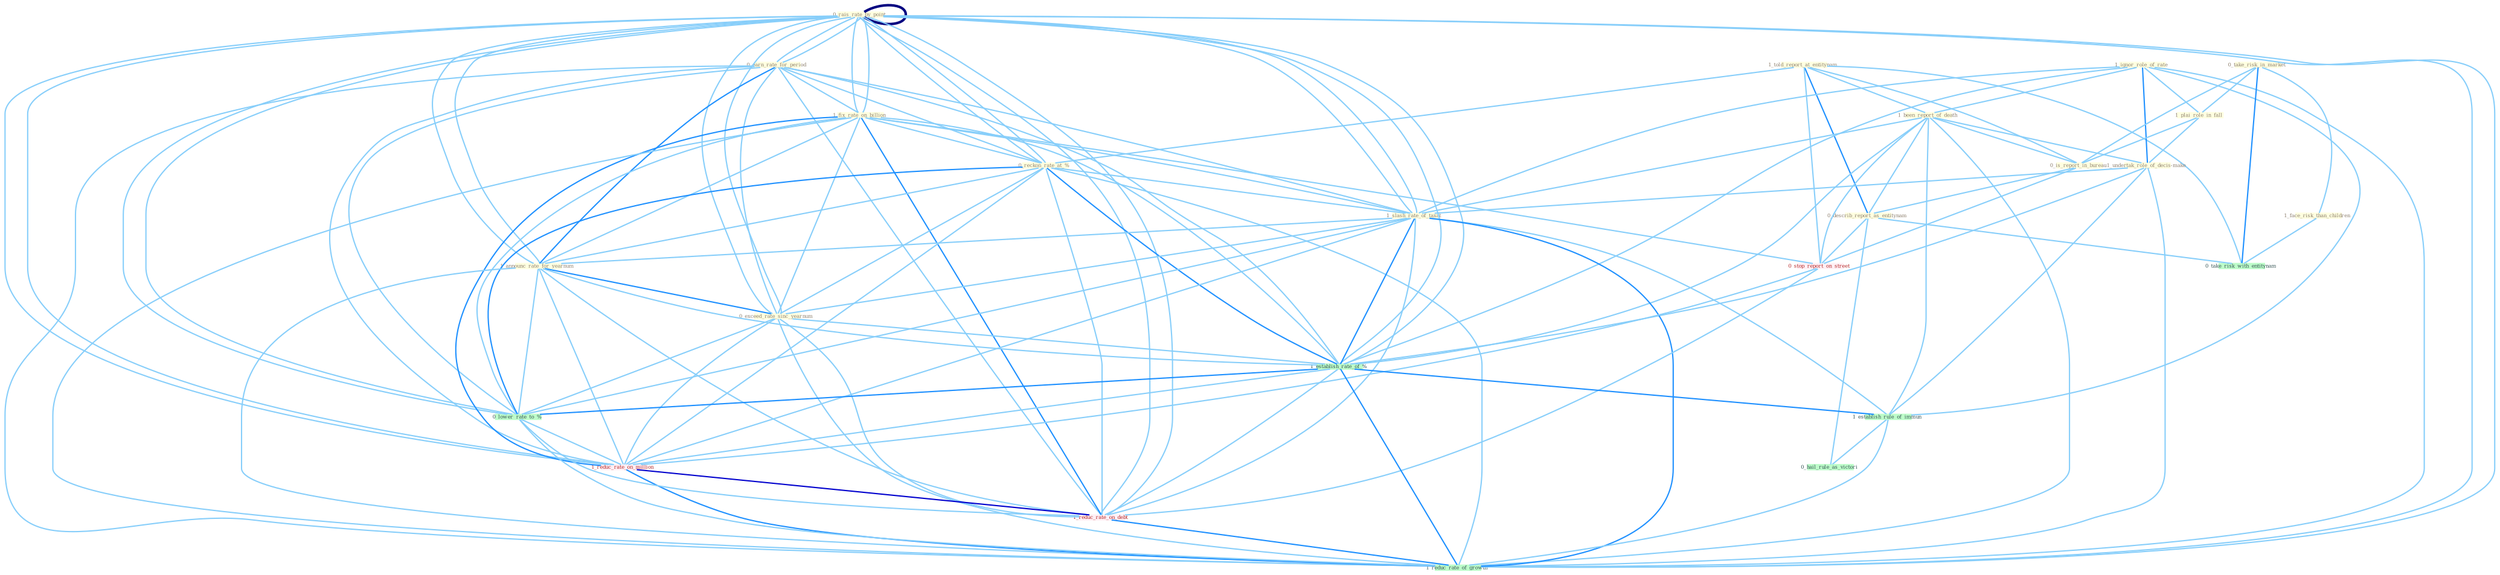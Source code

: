 Graph G{ 
    node
    [shape=polygon,style=filled,width=.5,height=.06,color="#BDFCC9",fixedsize=true,fontsize=4,
    fontcolor="#2f4f4f"];
    {node
    [color="#ffffe0", fontcolor="#8b7d6b"] "1_told_report_at_entitynam " "1_ignor_role_of_rate " "0_take_risk_in_market " "0_rais_rate_by_point " "1_plai_role_in_fall " "1_been_report_of_death " "0_is_report_in_bureau " "1_face_risk_than_children " "0_earn_rate_for_period " "0_rais_rate_by_point " "1_fix_rate_on_billion " "1_undertak_role_of_decis-make " "0_reckon_rate_at_% " "1_slash_rate_of_taxat " "0_describ_report_as_entitynam " "1_announc_rate_for_yearnum " "0_exceed_rate_sinc_yearnum "}
{node [color="#fff0f5", fontcolor="#b22222"] "0_stop_report_on_street " "1_reduc_rate_on_million " "1_reduc_rate_on_debt "}
edge [color="#B0E2FF"];

	"1_told_report_at_entitynam " -- "1_been_report_of_death " [w="1", color="#87cefa" ];
	"1_told_report_at_entitynam " -- "0_is_report_in_bureau " [w="1", color="#87cefa" ];
	"1_told_report_at_entitynam " -- "0_reckon_rate_at_% " [w="1", color="#87cefa" ];
	"1_told_report_at_entitynam " -- "0_describ_report_as_entitynam " [w="2", color="#1e90ff" , len=0.8];
	"1_told_report_at_entitynam " -- "0_stop_report_on_street " [w="1", color="#87cefa" ];
	"1_told_report_at_entitynam " -- "0_take_risk_with_entitynam " [w="1", color="#87cefa" ];
	"1_ignor_role_of_rate " -- "1_plai_role_in_fall " [w="1", color="#87cefa" ];
	"1_ignor_role_of_rate " -- "1_been_report_of_death " [w="1", color="#87cefa" ];
	"1_ignor_role_of_rate " -- "1_undertak_role_of_decis-make " [w="2", color="#1e90ff" , len=0.8];
	"1_ignor_role_of_rate " -- "1_slash_rate_of_taxat " [w="1", color="#87cefa" ];
	"1_ignor_role_of_rate " -- "1_establish_rate_of_% " [w="1", color="#87cefa" ];
	"1_ignor_role_of_rate " -- "1_establish_rule_of_immun " [w="1", color="#87cefa" ];
	"1_ignor_role_of_rate " -- "1_reduc_rate_of_growth " [w="1", color="#87cefa" ];
	"0_take_risk_in_market " -- "1_plai_role_in_fall " [w="1", color="#87cefa" ];
	"0_take_risk_in_market " -- "0_is_report_in_bureau " [w="1", color="#87cefa" ];
	"0_take_risk_in_market " -- "1_face_risk_than_children " [w="1", color="#87cefa" ];
	"0_take_risk_in_market " -- "0_take_risk_with_entitynam " [w="2", color="#1e90ff" , len=0.8];
	"0_rais_rate_by_point " -- "0_earn_rate_for_period " [w="1", color="#87cefa" ];
	"0_rais_rate_by_point " -- "0_rais_rate_by_point " [w="4", style=bold, color="#000080", len=0.4];
	"0_rais_rate_by_point " -- "1_fix_rate_on_billion " [w="1", color="#87cefa" ];
	"0_rais_rate_by_point " -- "0_reckon_rate_at_% " [w="1", color="#87cefa" ];
	"0_rais_rate_by_point " -- "1_slash_rate_of_taxat " [w="1", color="#87cefa" ];
	"0_rais_rate_by_point " -- "1_announc_rate_for_yearnum " [w="1", color="#87cefa" ];
	"0_rais_rate_by_point " -- "0_exceed_rate_sinc_yearnum " [w="1", color="#87cefa" ];
	"0_rais_rate_by_point " -- "1_establish_rate_of_% " [w="1", color="#87cefa" ];
	"0_rais_rate_by_point " -- "0_lower_rate_to_% " [w="1", color="#87cefa" ];
	"0_rais_rate_by_point " -- "1_reduc_rate_on_million " [w="1", color="#87cefa" ];
	"0_rais_rate_by_point " -- "1_reduc_rate_on_debt " [w="1", color="#87cefa" ];
	"0_rais_rate_by_point " -- "1_reduc_rate_of_growth " [w="1", color="#87cefa" ];
	"1_plai_role_in_fall " -- "0_is_report_in_bureau " [w="1", color="#87cefa" ];
	"1_plai_role_in_fall " -- "1_undertak_role_of_decis-make " [w="1", color="#87cefa" ];
	"1_been_report_of_death " -- "0_is_report_in_bureau " [w="1", color="#87cefa" ];
	"1_been_report_of_death " -- "1_undertak_role_of_decis-make " [w="1", color="#87cefa" ];
	"1_been_report_of_death " -- "1_slash_rate_of_taxat " [w="1", color="#87cefa" ];
	"1_been_report_of_death " -- "0_describ_report_as_entitynam " [w="1", color="#87cefa" ];
	"1_been_report_of_death " -- "1_establish_rate_of_% " [w="1", color="#87cefa" ];
	"1_been_report_of_death " -- "1_establish_rule_of_immun " [w="1", color="#87cefa" ];
	"1_been_report_of_death " -- "0_stop_report_on_street " [w="1", color="#87cefa" ];
	"1_been_report_of_death " -- "1_reduc_rate_of_growth " [w="1", color="#87cefa" ];
	"0_is_report_in_bureau " -- "0_describ_report_as_entitynam " [w="1", color="#87cefa" ];
	"0_is_report_in_bureau " -- "0_stop_report_on_street " [w="1", color="#87cefa" ];
	"1_face_risk_than_children " -- "0_take_risk_with_entitynam " [w="1", color="#87cefa" ];
	"0_earn_rate_for_period " -- "0_rais_rate_by_point " [w="1", color="#87cefa" ];
	"0_earn_rate_for_period " -- "1_fix_rate_on_billion " [w="1", color="#87cefa" ];
	"0_earn_rate_for_period " -- "0_reckon_rate_at_% " [w="1", color="#87cefa" ];
	"0_earn_rate_for_period " -- "1_slash_rate_of_taxat " [w="1", color="#87cefa" ];
	"0_earn_rate_for_period " -- "1_announc_rate_for_yearnum " [w="2", color="#1e90ff" , len=0.8];
	"0_earn_rate_for_period " -- "0_exceed_rate_sinc_yearnum " [w="1", color="#87cefa" ];
	"0_earn_rate_for_period " -- "1_establish_rate_of_% " [w="1", color="#87cefa" ];
	"0_earn_rate_for_period " -- "0_lower_rate_to_% " [w="1", color="#87cefa" ];
	"0_earn_rate_for_period " -- "1_reduc_rate_on_million " [w="1", color="#87cefa" ];
	"0_earn_rate_for_period " -- "1_reduc_rate_on_debt " [w="1", color="#87cefa" ];
	"0_earn_rate_for_period " -- "1_reduc_rate_of_growth " [w="1", color="#87cefa" ];
	"0_rais_rate_by_point " -- "1_fix_rate_on_billion " [w="1", color="#87cefa" ];
	"0_rais_rate_by_point " -- "0_reckon_rate_at_% " [w="1", color="#87cefa" ];
	"0_rais_rate_by_point " -- "1_slash_rate_of_taxat " [w="1", color="#87cefa" ];
	"0_rais_rate_by_point " -- "1_announc_rate_for_yearnum " [w="1", color="#87cefa" ];
	"0_rais_rate_by_point " -- "0_exceed_rate_sinc_yearnum " [w="1", color="#87cefa" ];
	"0_rais_rate_by_point " -- "1_establish_rate_of_% " [w="1", color="#87cefa" ];
	"0_rais_rate_by_point " -- "0_lower_rate_to_% " [w="1", color="#87cefa" ];
	"0_rais_rate_by_point " -- "1_reduc_rate_on_million " [w="1", color="#87cefa" ];
	"0_rais_rate_by_point " -- "1_reduc_rate_on_debt " [w="1", color="#87cefa" ];
	"0_rais_rate_by_point " -- "1_reduc_rate_of_growth " [w="1", color="#87cefa" ];
	"1_fix_rate_on_billion " -- "0_reckon_rate_at_% " [w="1", color="#87cefa" ];
	"1_fix_rate_on_billion " -- "1_slash_rate_of_taxat " [w="1", color="#87cefa" ];
	"1_fix_rate_on_billion " -- "1_announc_rate_for_yearnum " [w="1", color="#87cefa" ];
	"1_fix_rate_on_billion " -- "0_exceed_rate_sinc_yearnum " [w="1", color="#87cefa" ];
	"1_fix_rate_on_billion " -- "1_establish_rate_of_% " [w="1", color="#87cefa" ];
	"1_fix_rate_on_billion " -- "0_lower_rate_to_% " [w="1", color="#87cefa" ];
	"1_fix_rate_on_billion " -- "0_stop_report_on_street " [w="1", color="#87cefa" ];
	"1_fix_rate_on_billion " -- "1_reduc_rate_on_million " [w="2", color="#1e90ff" , len=0.8];
	"1_fix_rate_on_billion " -- "1_reduc_rate_on_debt " [w="2", color="#1e90ff" , len=0.8];
	"1_fix_rate_on_billion " -- "1_reduc_rate_of_growth " [w="1", color="#87cefa" ];
	"1_undertak_role_of_decis-make " -- "1_slash_rate_of_taxat " [w="1", color="#87cefa" ];
	"1_undertak_role_of_decis-make " -- "1_establish_rate_of_% " [w="1", color="#87cefa" ];
	"1_undertak_role_of_decis-make " -- "1_establish_rule_of_immun " [w="1", color="#87cefa" ];
	"1_undertak_role_of_decis-make " -- "1_reduc_rate_of_growth " [w="1", color="#87cefa" ];
	"0_reckon_rate_at_% " -- "1_slash_rate_of_taxat " [w="1", color="#87cefa" ];
	"0_reckon_rate_at_% " -- "1_announc_rate_for_yearnum " [w="1", color="#87cefa" ];
	"0_reckon_rate_at_% " -- "0_exceed_rate_sinc_yearnum " [w="1", color="#87cefa" ];
	"0_reckon_rate_at_% " -- "1_establish_rate_of_% " [w="2", color="#1e90ff" , len=0.8];
	"0_reckon_rate_at_% " -- "0_lower_rate_to_% " [w="2", color="#1e90ff" , len=0.8];
	"0_reckon_rate_at_% " -- "1_reduc_rate_on_million " [w="1", color="#87cefa" ];
	"0_reckon_rate_at_% " -- "1_reduc_rate_on_debt " [w="1", color="#87cefa" ];
	"0_reckon_rate_at_% " -- "1_reduc_rate_of_growth " [w="1", color="#87cefa" ];
	"1_slash_rate_of_taxat " -- "1_announc_rate_for_yearnum " [w="1", color="#87cefa" ];
	"1_slash_rate_of_taxat " -- "0_exceed_rate_sinc_yearnum " [w="1", color="#87cefa" ];
	"1_slash_rate_of_taxat " -- "1_establish_rate_of_% " [w="2", color="#1e90ff" , len=0.8];
	"1_slash_rate_of_taxat " -- "0_lower_rate_to_% " [w="1", color="#87cefa" ];
	"1_slash_rate_of_taxat " -- "1_establish_rule_of_immun " [w="1", color="#87cefa" ];
	"1_slash_rate_of_taxat " -- "1_reduc_rate_on_million " [w="1", color="#87cefa" ];
	"1_slash_rate_of_taxat " -- "1_reduc_rate_on_debt " [w="1", color="#87cefa" ];
	"1_slash_rate_of_taxat " -- "1_reduc_rate_of_growth " [w="2", color="#1e90ff" , len=0.8];
	"0_describ_report_as_entitynam " -- "0_stop_report_on_street " [w="1", color="#87cefa" ];
	"0_describ_report_as_entitynam " -- "0_hail_rule_as_victori " [w="1", color="#87cefa" ];
	"0_describ_report_as_entitynam " -- "0_take_risk_with_entitynam " [w="1", color="#87cefa" ];
	"1_announc_rate_for_yearnum " -- "0_exceed_rate_sinc_yearnum " [w="2", color="#1e90ff" , len=0.8];
	"1_announc_rate_for_yearnum " -- "1_establish_rate_of_% " [w="1", color="#87cefa" ];
	"1_announc_rate_for_yearnum " -- "0_lower_rate_to_% " [w="1", color="#87cefa" ];
	"1_announc_rate_for_yearnum " -- "1_reduc_rate_on_million " [w="1", color="#87cefa" ];
	"1_announc_rate_for_yearnum " -- "1_reduc_rate_on_debt " [w="1", color="#87cefa" ];
	"1_announc_rate_for_yearnum " -- "1_reduc_rate_of_growth " [w="1", color="#87cefa" ];
	"0_exceed_rate_sinc_yearnum " -- "1_establish_rate_of_% " [w="1", color="#87cefa" ];
	"0_exceed_rate_sinc_yearnum " -- "0_lower_rate_to_% " [w="1", color="#87cefa" ];
	"0_exceed_rate_sinc_yearnum " -- "1_reduc_rate_on_million " [w="1", color="#87cefa" ];
	"0_exceed_rate_sinc_yearnum " -- "1_reduc_rate_on_debt " [w="1", color="#87cefa" ];
	"0_exceed_rate_sinc_yearnum " -- "1_reduc_rate_of_growth " [w="1", color="#87cefa" ];
	"1_establish_rate_of_% " -- "0_lower_rate_to_% " [w="2", color="#1e90ff" , len=0.8];
	"1_establish_rate_of_% " -- "1_establish_rule_of_immun " [w="2", color="#1e90ff" , len=0.8];
	"1_establish_rate_of_% " -- "1_reduc_rate_on_million " [w="1", color="#87cefa" ];
	"1_establish_rate_of_% " -- "1_reduc_rate_on_debt " [w="1", color="#87cefa" ];
	"1_establish_rate_of_% " -- "1_reduc_rate_of_growth " [w="2", color="#1e90ff" , len=0.8];
	"0_lower_rate_to_% " -- "1_reduc_rate_on_million " [w="1", color="#87cefa" ];
	"0_lower_rate_to_% " -- "1_reduc_rate_on_debt " [w="1", color="#87cefa" ];
	"0_lower_rate_to_% " -- "1_reduc_rate_of_growth " [w="1", color="#87cefa" ];
	"1_establish_rule_of_immun " -- "0_hail_rule_as_victori " [w="1", color="#87cefa" ];
	"1_establish_rule_of_immun " -- "1_reduc_rate_of_growth " [w="1", color="#87cefa" ];
	"0_stop_report_on_street " -- "1_reduc_rate_on_million " [w="1", color="#87cefa" ];
	"0_stop_report_on_street " -- "1_reduc_rate_on_debt " [w="1", color="#87cefa" ];
	"1_reduc_rate_on_million " -- "1_reduc_rate_on_debt " [w="3", color="#0000cd" , len=0.6];
	"1_reduc_rate_on_million " -- "1_reduc_rate_of_growth " [w="2", color="#1e90ff" , len=0.8];
	"1_reduc_rate_on_debt " -- "1_reduc_rate_of_growth " [w="2", color="#1e90ff" , len=0.8];
}
